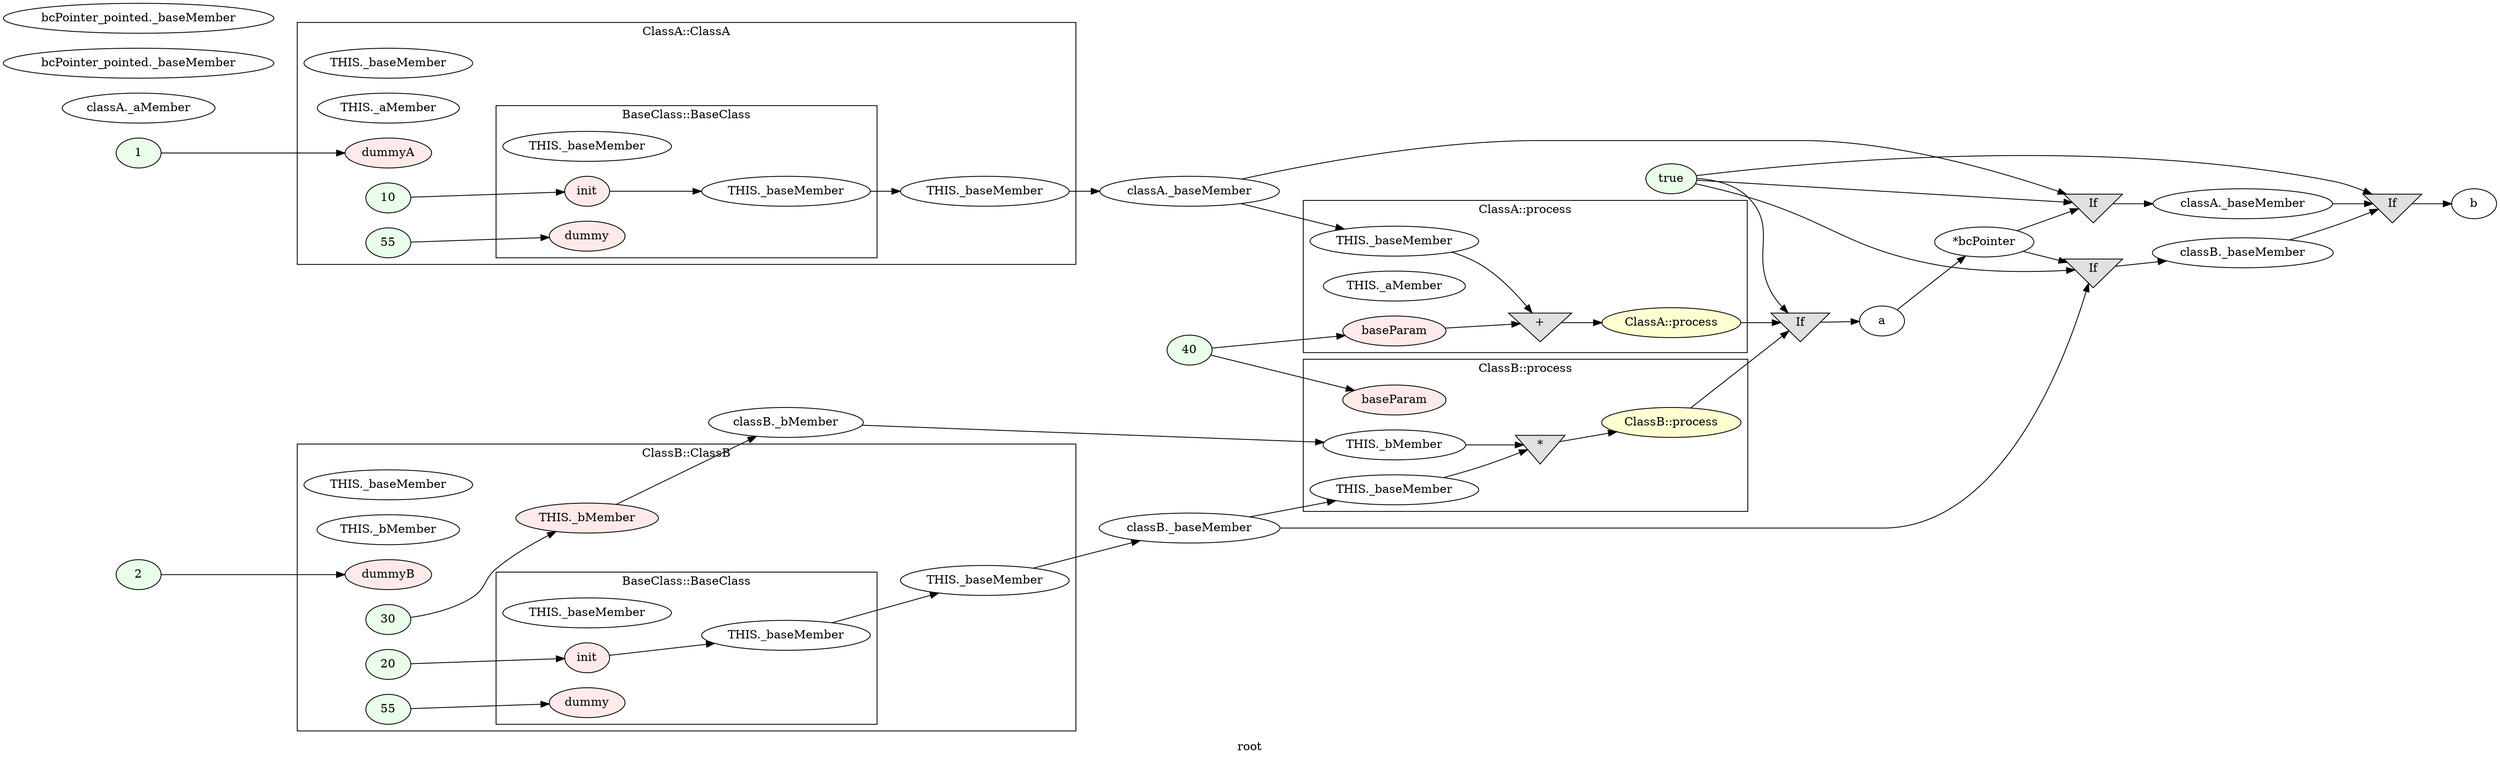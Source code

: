 digraph G
{
rankdir=LR;
label = "root";
	node_000039 [ label = "1", style=filled, fillcolor="#E9FFE9", startingline=46 ]
	node_000040 [ label = "classA._aMember", startingline=46 ]
	node_000051 [ label = "classA._baseMember", startingline=46 ]
	node_000052 [ label = "2", style=filled, fillcolor="#E9FFE9", startingline=47 ]
	node_000065 [ label = "classB._bMember", startingline=47 ]
	node_000066 [ label = "classB._baseMember", startingline=47 ]
	node_000067 [ label = "true", style=filled, fillcolor="#E9FFE9", startingline=49 ]
	node_000068 [ label = "bcPointer_pointed._baseMember", startingline=51 ]
	node_000071 [ label = "bcPointer_pointed._baseMember", startingline=55 ]
	node_000074 [ label = "40", style=filled, fillcolor="#E9FFE9", startingline=58 ]
	node_000085 [ label = "If", shape=invtriangle, style=filled, fillcolor="#E0E0E0", startingline=58 ]
	node_000086 [ label = "a", startingline=58 ]
	node_000087 [ label = "*bcPointer", startingline=59 ]
	node_000088 [ label = "If", shape=invtriangle, style=filled, fillcolor="#E0E0E0", startingline=59 ]
	node_000089 [ label = "classA._baseMember", startingline=59 ]
	node_000090 [ label = "If", shape=invtriangle, style=filled, fillcolor="#E0E0E0", startingline=59 ]
	node_000091 [ label = "classB._baseMember", startingline=59 ]
	node_000092 [ label = "If", shape=invtriangle, style=filled, fillcolor="#E0E0E0", startingline=60 ]
	node_000093 [ label = "b", startingline=60 ]
subgraph cluster_1 {
label = "ClassA::ClassA";
parent = "G";
startingline = 46;
	node_000041 [ label = "THIS._baseMember", startingline=20 ]
	node_000042 [ label = "THIS._aMember", startingline=20 ]
	node_000043 [ label = "dummyA", style=filled, fillcolor="#FFE9E9", startingline=20 ]
	node_000044 [ label = "10", style=filled, fillcolor="#E9FFE9", startingline=20 ]
	node_000045 [ label = "55", style=filled, fillcolor="#E9FFE9", startingline=20 ]
	node_000046 [ label = "THIS._baseMember", startingline=20 ]
subgraph cluster_2 {
label = "BaseClass::BaseClass";
parent = "cluster_1";
startingline = 20;
	node_000047 [ label = "THIS._baseMember", startingline=7 ]
	node_000048 [ label = "init", style=filled, fillcolor="#FFE9E9", startingline=7 ]
	node_000049 [ label = "dummy", style=filled, fillcolor="#FFE9E9", startingline=7 ]
	node_000050 [ label = "THIS._baseMember", startingline=9 ]
}
}
subgraph cluster_3 {
label = "ClassB::ClassB";
parent = "G";
startingline = 47;
	node_000053 [ label = "THIS._baseMember", startingline=34 ]
	node_000054 [ label = "THIS._bMember", startingline=34 ]
	node_000055 [ label = "dummyB", style=filled, fillcolor="#FFE9E9", startingline=34 ]
	node_000056 [ label = "20", style=filled, fillcolor="#E9FFE9", startingline=34 ]
	node_000057 [ label = "55", style=filled, fillcolor="#E9FFE9", startingline=34 ]
	node_000058 [ label = "THIS._baseMember", startingline=34 ]
	node_000059 [ label = "30", style=filled, fillcolor="#E9FFE9", startingline=34 ]
	node_000060 [ label = "THIS._bMember", style=filled, fillcolor="#FFE9E9", startingline=34 ]
subgraph cluster_4 {
label = "BaseClass::BaseClass";
parent = "cluster_3";
startingline = 34;
	node_000061 [ label = "THIS._baseMember", startingline=7 ]
	node_000062 [ label = "init", style=filled, fillcolor="#FFE9E9", startingline=7 ]
	node_000063 [ label = "dummy", style=filled, fillcolor="#FFE9E9", startingline=7 ]
	node_000064 [ label = "THIS._baseMember", startingline=9 ]
}
}
subgraph cluster_5 {
label = "ClassA::process";
parent = "G";
startingline = 58;
	node_000075 [ label = "THIS._baseMember", startingline=23 ]
	node_000076 [ label = "THIS._aMember", startingline=23 ]
	node_000077 [ label = "baseParam", style=filled, fillcolor="#FFE9E9", startingline=23 ]
	node_000078 [ label = "+", shape=invtriangle, style=filled, fillcolor="#E0E0E0", startingline=25 ]
	node_000079 [ label = "ClassA::process", style=filled, fillcolor="#FFFFD0", startingline=25 ]
}
subgraph cluster_6 {
label = "ClassB::process";
parent = "G";
startingline = 58;
	node_000080 [ label = "THIS._baseMember", startingline=37 ]
	node_000081 [ label = "THIS._bMember", startingline=37 ]
	node_000082 [ label = "baseParam", style=filled, fillcolor="#FFE9E9", startingline=37 ]
	node_000083 [ label = "*", shape=invtriangle, style=filled, fillcolor="#E0E0E0", startingline=39 ]
	node_000084 [ label = "ClassB::process", style=filled, fillcolor="#FFFFD0", startingline=39 ]
}
	node_000039 -> node_000043
	node_000051 -> node_000075
	node_000051 -> node_000088
	node_000052 -> node_000055
	node_000065 -> node_000081
	node_000066 -> node_000080
	node_000066 -> node_000090
	node_000067 -> node_000085
	node_000067 -> node_000088
	node_000067 -> node_000090
	node_000067 -> node_000092
	node_000074 -> node_000077
	node_000074 -> node_000082
	node_000085 -> node_000086
	node_000086 -> node_000087
	node_000087 -> node_000088
	node_000087 -> node_000090
	node_000088 -> node_000089
	node_000089 -> node_000092
	node_000090 -> node_000091
	node_000091 -> node_000092
	node_000092 -> node_000093
	node_000044 -> node_000048
	node_000045 -> node_000049
	node_000046 -> node_000051
	node_000048 -> node_000050
	node_000050 -> node_000046
	node_000056 -> node_000062
	node_000057 -> node_000063
	node_000058 -> node_000066
	node_000059 -> node_000060
	node_000060 -> node_000065
	node_000062 -> node_000064
	node_000064 -> node_000058
	node_000075 -> node_000078
	node_000077 -> node_000078
	node_000078 -> node_000079
	node_000079 -> node_000085
	node_000080 -> node_000083
	node_000081 -> node_000083
	node_000083 -> node_000084
	node_000084 -> node_000085
}
